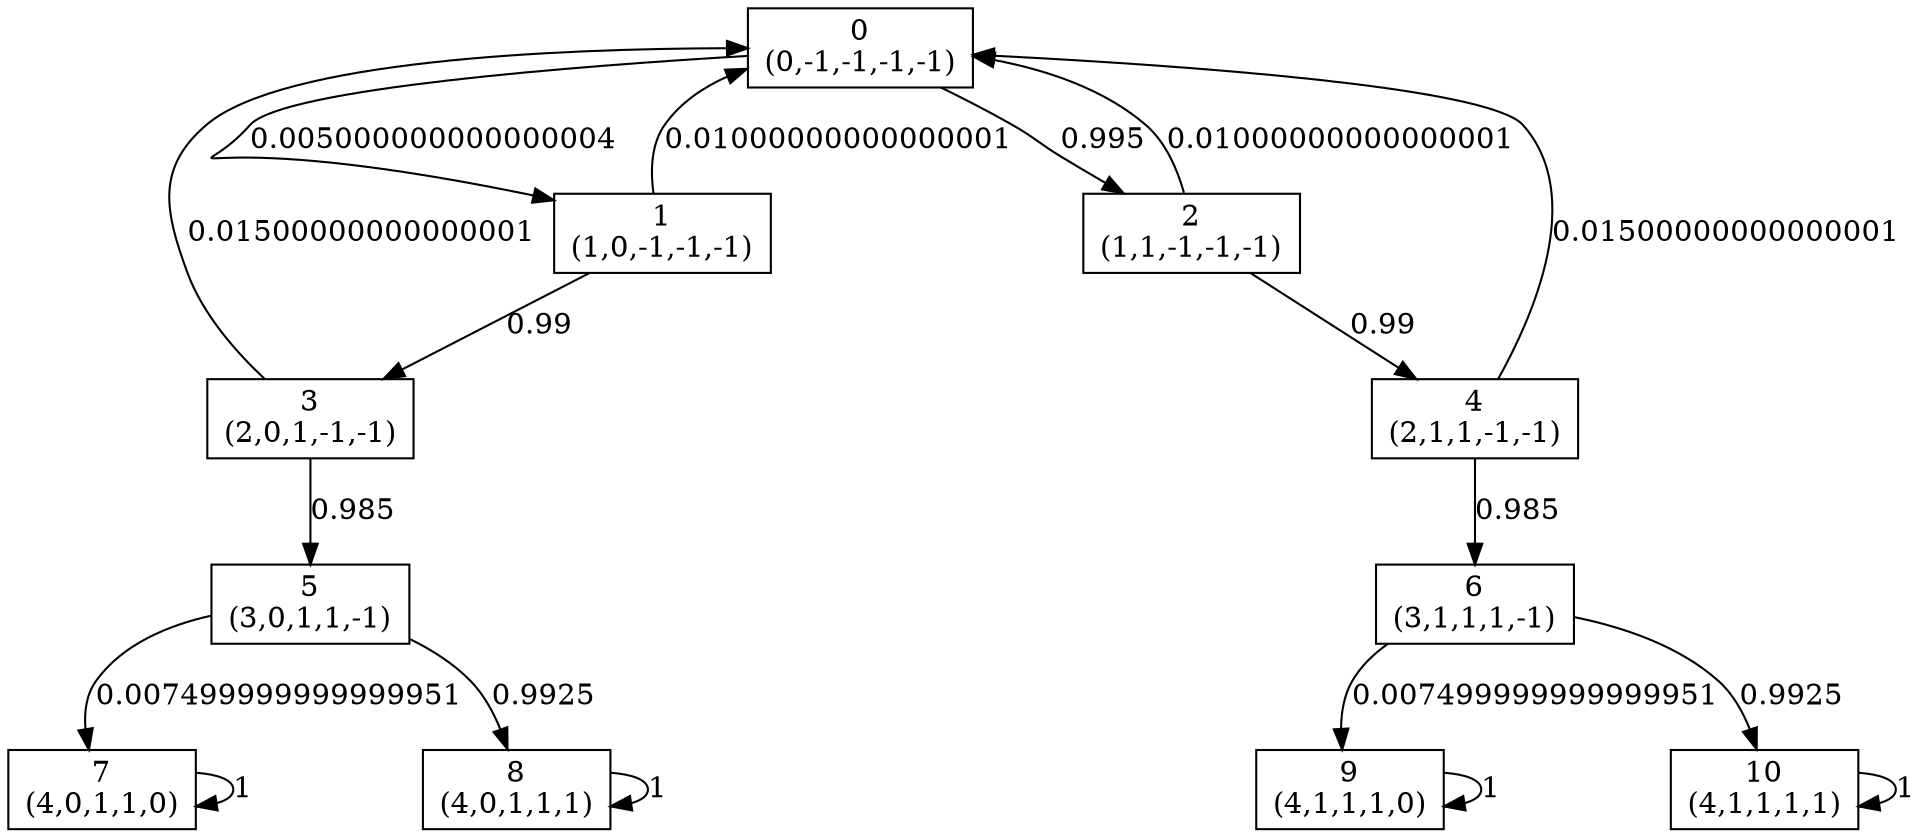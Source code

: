 digraph P {
node [shape=box];
0 -> 1 [ label="0.005000000000000004" ];
0 -> 2 [ label="0.995" ];
1 -> 0 [ label="0.01000000000000001" ];
1 -> 3 [ label="0.99" ];
2 -> 0 [ label="0.01000000000000001" ];
2 -> 4 [ label="0.99" ];
3 -> 0 [ label="0.01500000000000001" ];
3 -> 5 [ label="0.985" ];
4 -> 0 [ label="0.01500000000000001" ];
4 -> 6 [ label="0.985" ];
5 -> 7 [ label="0.007499999999999951" ];
5 -> 8 [ label="0.9925" ];
6 -> 9 [ label="0.007499999999999951" ];
6 -> 10 [ label="0.9925" ];
7 -> 7 [ label="1" ];
8 -> 8 [ label="1" ];
9 -> 9 [ label="1" ];
10 -> 10 [ label="1" ];
0 [label="0\n(0,-1,-1,-1,-1)"];
1 [label="1\n(1,0,-1,-1,-1)"];
2 [label="2\n(1,1,-1,-1,-1)"];
3 [label="3\n(2,0,1,-1,-1)"];
4 [label="4\n(2,1,1,-1,-1)"];
5 [label="5\n(3,0,1,1,-1)"];
6 [label="6\n(3,1,1,1,-1)"];
7 [label="7\n(4,0,1,1,0)"];
8 [label="8\n(4,0,1,1,1)"];
9 [label="9\n(4,1,1,1,0)"];
10 [label="10\n(4,1,1,1,1)"];
}
